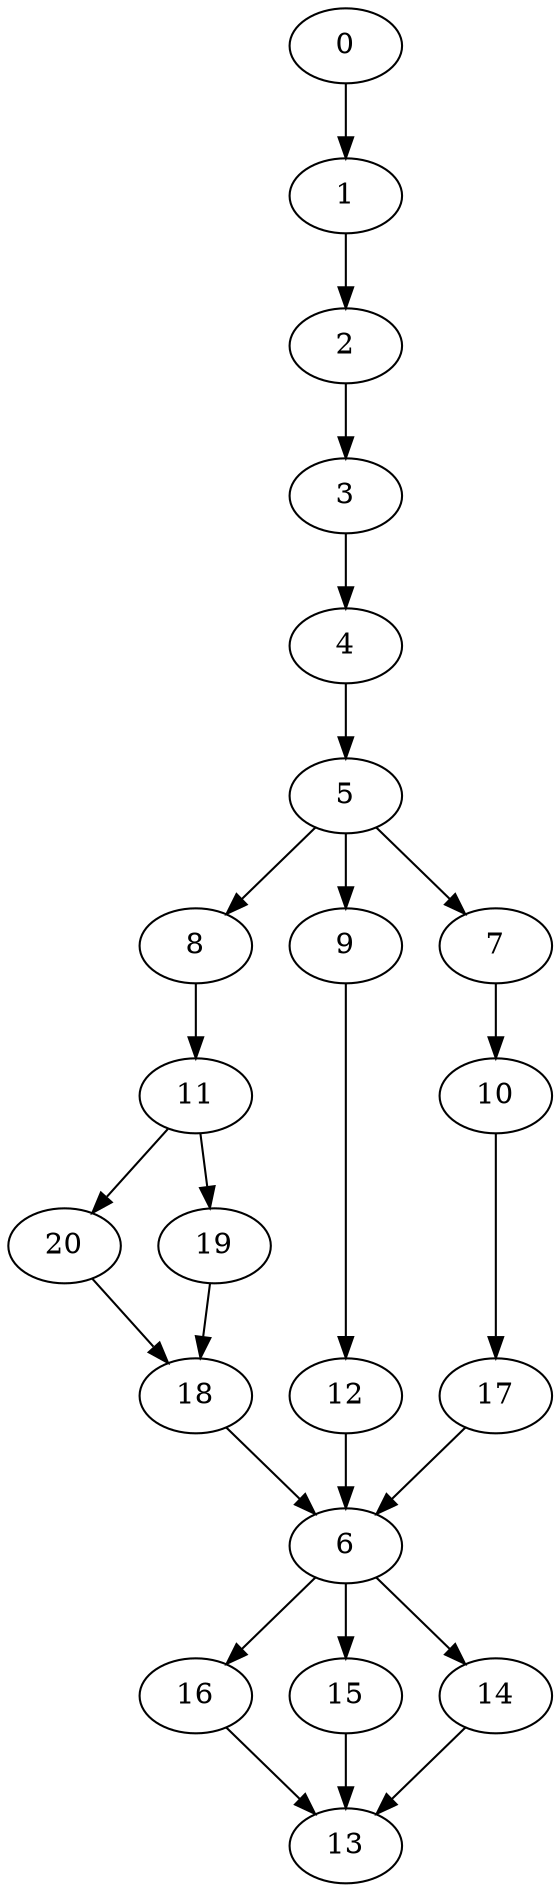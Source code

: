 digraph "SeriesParallel-MaxBf-3_Nodes_21_CCR_0.10_WeightType_Random#3" {
	graph ["Duplicate states"=0,
		GraphType=S_P,
		"Max states in OPEN"=0,
		Modes="120000ms; topo-ordered tasks, ; Pruning: task equivalence, fixed order ready list, ; F-value: ; Optimisation: best schedule length (\
SL) optimisation on equal, ",
		NumberOfTasks=21,
		"Pruned using list schedule length"=18507493,
		"States removed from OPEN"=0,
		TargetSystem="Homogeneous-2",
		"Time to schedule (ms)"=18149,
		"Total idle time"=362,
		"Total schedule length"=1009,
		"Total sequential time"=1482,
		"Total states created"=70242125
	];
	0	["Finish time"=32,
		Processor=0,
		"Start time"=0,
		Weight=32];
	1	["Finish time"=96,
		Processor=0,
		"Start time"=32,
		Weight=64];
	0 -> 1	[Weight=2];
	2	["Finish time"=139,
		Processor=0,
		"Start time"=96,
		Weight=43];
	1 -> 2	[Weight=6];
	3	["Finish time"=171,
		Processor=0,
		"Start time"=139,
		Weight=32];
	2 -> 3	[Weight=8];
	4	["Finish time"=235,
		Processor=0,
		"Start time"=171,
		Weight=64];
	3 -> 4	[Weight=5];
	5	["Finish time"=256,
		Processor=0,
		"Start time"=235,
		Weight=21];
	4 -> 5	[Weight=7];
	8	["Finish time"=310,
		Processor=0,
		"Start time"=256,
		Weight=54];
	5 -> 8	[Weight=10];
	9	["Finish time"=527,
		Processor=1,
		"Start time"=430,
		Weight=97];
	5 -> 9	[Weight=8];
	7	["Finish time"=322,
		Processor=1,
		"Start time"=258,
		Weight=64];
	5 -> 7	[Weight=2];
	11	["Finish time"=353,
		Processor=0,
		"Start time"=310,
		Weight=43];
	8 -> 11	[Weight=6];
	20	["Finish time"=557,
		Processor=0,
		"Start time"=450,
		Weight=107];
	11 -> 20	[Weight=6];
	19	["Finish time"=450,
		Processor=0,
		"Start time"=353,
		Weight=97];
	11 -> 19	[Weight=10];
	12	["Finish time"=634,
		Processor=1,
		"Start time"=527,
		Weight=107];
	9 -> 12	[Weight=4];
	18	["Finish time"=643,
		Processor=0,
		"Start time"=557,
		Weight=86];
	20 -> 18	[Weight=3];
	10	["Finish time"=376,
		Processor=1,
		"Start time"=322,
		Weight=54];
	7 -> 10	[Weight=5];
	19 -> 18	[Weight=5];
	17	["Finish time"=430,
		Processor=1,
		"Start time"=376,
		Weight=54];
	10 -> 17	[Weight=7];
	6	["Finish time"=729,
		Processor=0,
		"Start time"=643,
		Weight=86];
	12 -> 6	[Weight=8];
	18 -> 6	[Weight=2];
	17 -> 6	[Weight=6];
	16	["Finish time"=835,
		Processor=1,
		"Start time"=738,
		Weight=97];
	6 -> 16	[Weight=9];
	15	["Finish time"=826,
		Processor=0,
		"Start time"=729,
		Weight=97];
	6 -> 15	[Weight=10];
	14	["Finish time"=912,
		Processor=0,
		"Start time"=826,
		Weight=86];
	6 -> 14	[Weight=7];
	13	["Finish time"=1009,
		Processor=0,
		"Start time"=912,
		Weight=97];
	16 -> 13	[Weight=7];
	15 -> 13	[Weight=3];
	14 -> 13	[Weight=2];
}
